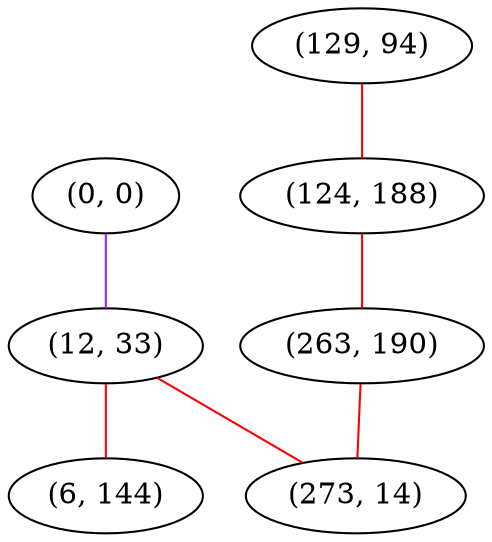 graph "" {
"(0, 0)";
"(12, 33)";
"(129, 94)";
"(124, 188)";
"(263, 190)";
"(273, 14)";
"(6, 144)";
"(0, 0)" -- "(12, 33)"  [color=purple, key=0, weight=4];
"(12, 33)" -- "(273, 14)"  [color=red, key=0, weight=1];
"(12, 33)" -- "(6, 144)"  [color=red, key=0, weight=1];
"(129, 94)" -- "(124, 188)"  [color=red, key=0, weight=1];
"(124, 188)" -- "(263, 190)"  [color=red, key=0, weight=1];
"(263, 190)" -- "(273, 14)"  [color=red, key=0, weight=1];
}
